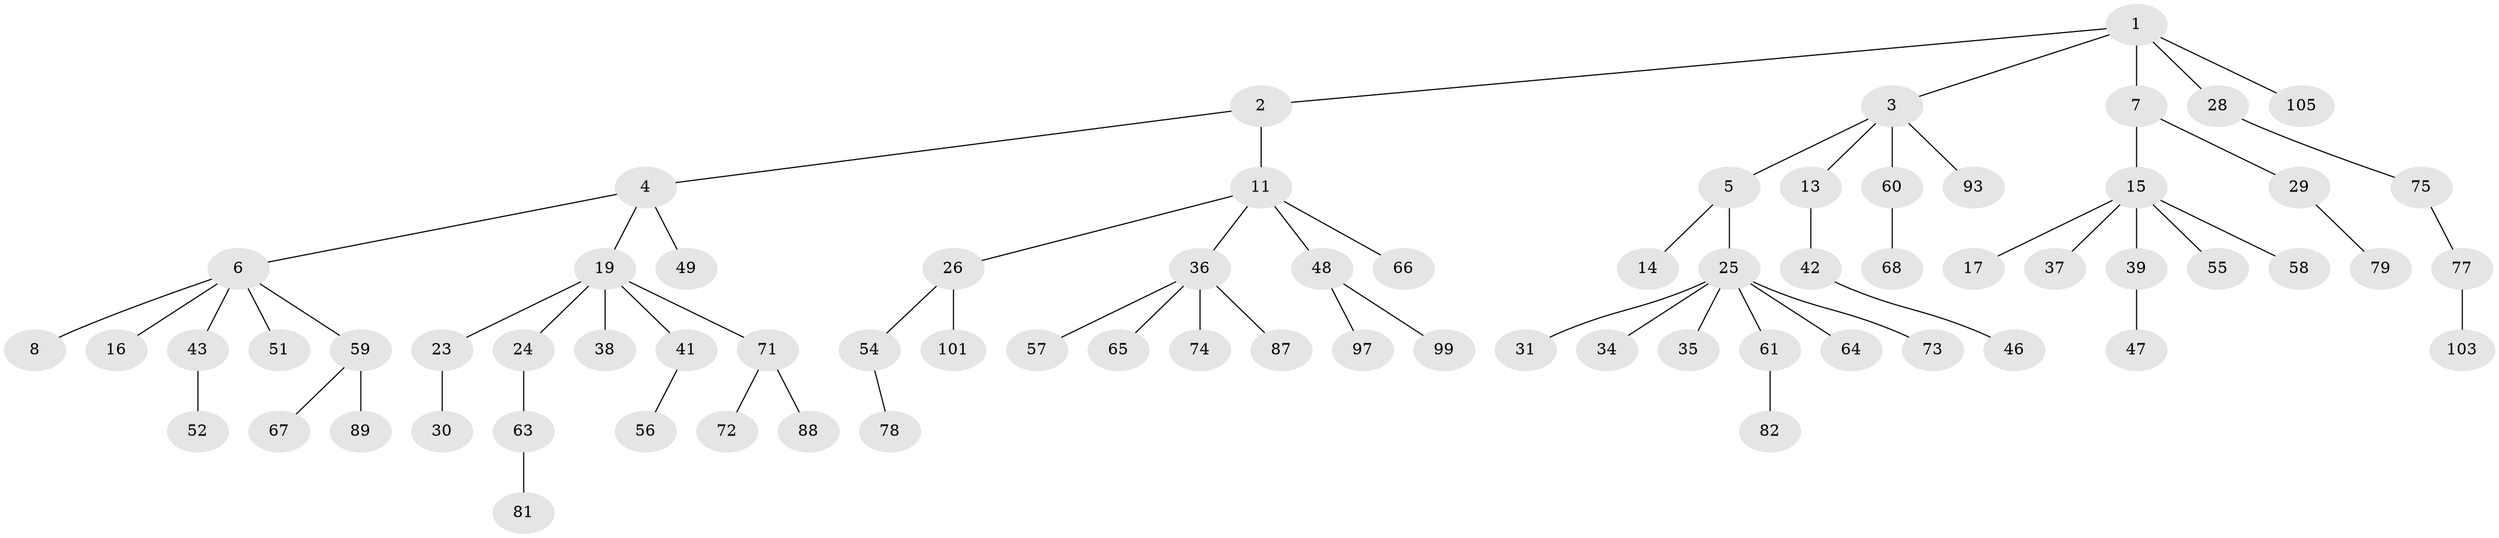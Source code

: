 // original degree distribution, {6: 0.02857142857142857, 4: 0.047619047619047616, 5: 0.0380952380952381, 3: 0.10476190476190476, 7: 0.009523809523809525, 2: 0.2761904761904762, 1: 0.49523809523809526}
// Generated by graph-tools (version 1.1) at 2025/11/02/27/25 16:11:29]
// undirected, 71 vertices, 70 edges
graph export_dot {
graph [start="1"]
  node [color=gray90,style=filled];
  1 [super="+10"];
  2 [super="+84"];
  3 [super="+86"];
  4 [super="+18"];
  5 [super="+9"];
  6 [super="+12"];
  7;
  8 [super="+40"];
  11 [super="+33"];
  13;
  14 [super="+22"];
  15 [super="+20"];
  16 [super="+50"];
  17;
  19 [super="+21"];
  23;
  24 [super="+80"];
  25 [super="+27"];
  26 [super="+45"];
  28;
  29 [super="+32"];
  30 [super="+69"];
  31;
  34;
  35;
  36 [super="+44"];
  37;
  38;
  39;
  41;
  42 [super="+85"];
  43 [super="+83"];
  46;
  47 [super="+53"];
  48 [super="+90"];
  49;
  51 [super="+70"];
  52 [super="+62"];
  54;
  55;
  56 [super="+92"];
  57;
  58;
  59;
  60 [super="+94"];
  61;
  63 [super="+76"];
  64;
  65;
  66;
  67 [super="+98"];
  68;
  71 [super="+102"];
  72;
  73;
  74;
  75;
  77 [super="+96"];
  78;
  79 [super="+95"];
  81;
  82 [super="+91"];
  87;
  88 [super="+100"];
  89 [super="+104"];
  93;
  97;
  99;
  101;
  103;
  105;
  1 -- 2;
  1 -- 3;
  1 -- 7;
  1 -- 28;
  1 -- 105;
  2 -- 4;
  2 -- 11;
  3 -- 5;
  3 -- 13;
  3 -- 60;
  3 -- 93;
  4 -- 6;
  4 -- 19;
  4 -- 49;
  5 -- 14;
  5 -- 25;
  6 -- 8;
  6 -- 16;
  6 -- 43;
  6 -- 51;
  6 -- 59;
  7 -- 15;
  7 -- 29;
  11 -- 26;
  11 -- 36;
  11 -- 48;
  11 -- 66;
  13 -- 42;
  15 -- 17;
  15 -- 37;
  15 -- 55;
  15 -- 58;
  15 -- 39;
  19 -- 24;
  19 -- 38;
  19 -- 41;
  19 -- 23;
  19 -- 71;
  23 -- 30;
  24 -- 63;
  25 -- 34;
  25 -- 61;
  25 -- 73;
  25 -- 64;
  25 -- 35;
  25 -- 31;
  26 -- 54;
  26 -- 101;
  28 -- 75;
  29 -- 79;
  36 -- 57;
  36 -- 65;
  36 -- 74;
  36 -- 87;
  39 -- 47;
  41 -- 56;
  42 -- 46;
  43 -- 52;
  48 -- 97;
  48 -- 99;
  54 -- 78;
  59 -- 67;
  59 -- 89;
  60 -- 68;
  61 -- 82;
  63 -- 81;
  71 -- 72;
  71 -- 88;
  75 -- 77;
  77 -- 103;
}
